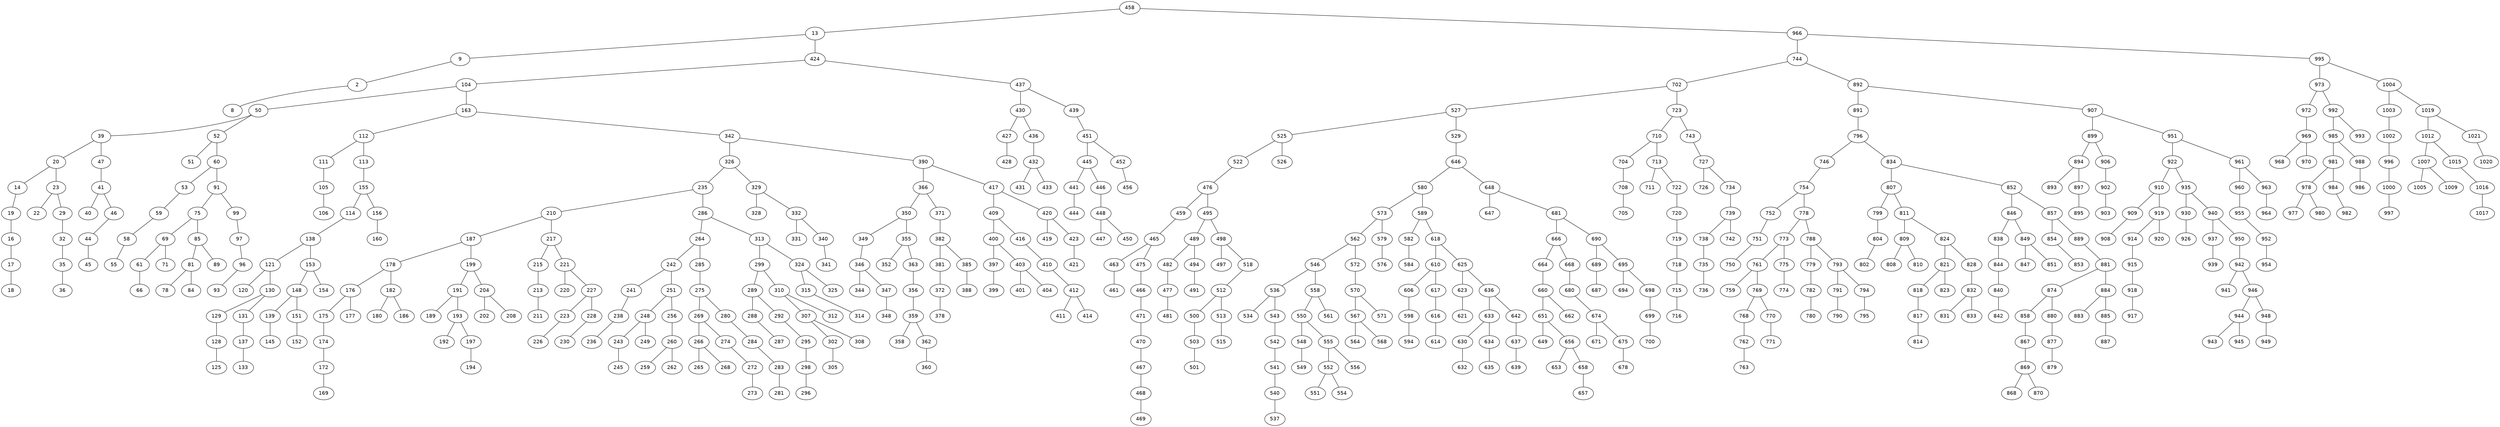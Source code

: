 graph BST {
    node [fontname="Helvetica"];
    458 [label="458"];
    458 -- 13;
    13 [label="13"];
    13 -- 9;
    9 [label="9"];
    9 -- 2;
    2 [label="2"];
    2 -- 8;
    8 [label="8"];
    13 -- 424;
    424 [label="424"];
    424 -- 104;
    104 [label="104"];
    104 -- 50;
    50 [label="50"];
    50 -- 39;
    39 [label="39"];
    39 -- 20;
    20 [label="20"];
    20 -- 14;
    14 [label="14"];
    14 -- 19;
    19 [label="19"];
    19 -- 16;
    16 [label="16"];
    16 -- 17;
    17 [label="17"];
    17 -- 18;
    18 [label="18"];
    20 -- 23;
    23 [label="23"];
    23 -- 22;
    22 [label="22"];
    23 -- 29;
    29 [label="29"];
    29 -- 32;
    32 [label="32"];
    32 -- 35;
    35 [label="35"];
    35 -- 36;
    36 [label="36"];
    39 -- 47;
    47 [label="47"];
    47 -- 41;
    41 [label="41"];
    41 -- 40;
    40 [label="40"];
    41 -- 46;
    46 [label="46"];
    46 -- 44;
    44 [label="44"];
    44 -- 45;
    45 [label="45"];
    50 -- 52;
    52 [label="52"];
    52 -- 51;
    51 [label="51"];
    52 -- 60;
    60 [label="60"];
    60 -- 53;
    53 [label="53"];
    53 -- 59;
    59 [label="59"];
    59 -- 58;
    58 [label="58"];
    58 -- 55;
    55 [label="55"];
    60 -- 91;
    91 [label="91"];
    91 -- 75;
    75 [label="75"];
    75 -- 69;
    69 [label="69"];
    69 -- 61;
    61 [label="61"];
    61 -- 66;
    66 [label="66"];
    69 -- 71;
    71 [label="71"];
    75 -- 85;
    85 [label="85"];
    85 -- 81;
    81 [label="81"];
    81 -- 78;
    78 [label="78"];
    81 -- 84;
    84 [label="84"];
    85 -- 89;
    89 [label="89"];
    91 -- 99;
    99 [label="99"];
    99 -- 97;
    97 [label="97"];
    97 -- 96;
    96 [label="96"];
    96 -- 93;
    93 [label="93"];
    104 -- 163;
    163 [label="163"];
    163 -- 112;
    112 [label="112"];
    112 -- 111;
    111 [label="111"];
    111 -- 105;
    105 [label="105"];
    105 -- 106;
    106 [label="106"];
    112 -- 113;
    113 [label="113"];
    113 -- 155;
    155 [label="155"];
    155 -- 114;
    114 [label="114"];
    114 -- 138;
    138 [label="138"];
    138 -- 121;
    121 [label="121"];
    121 -- 120;
    120 [label="120"];
    121 -- 130;
    130 [label="130"];
    130 -- 129;
    129 [label="129"];
    129 -- 128;
    128 [label="128"];
    128 -- 125;
    125 [label="125"];
    130 -- 131;
    131 [label="131"];
    131 -- 137;
    137 [label="137"];
    137 -- 133;
    133 [label="133"];
    138 -- 153;
    153 [label="153"];
    153 -- 148;
    148 [label="148"];
    148 -- 139;
    139 [label="139"];
    139 -- 145;
    145 [label="145"];
    148 -- 151;
    151 [label="151"];
    151 -- 152;
    152 [label="152"];
    153 -- 154;
    154 [label="154"];
    155 -- 156;
    156 [label="156"];
    156 -- 160;
    160 [label="160"];
    163 -- 342;
    342 [label="342"];
    342 -- 326;
    326 [label="326"];
    326 -- 235;
    235 [label="235"];
    235 -- 210;
    210 [label="210"];
    210 -- 187;
    187 [label="187"];
    187 -- 178;
    178 [label="178"];
    178 -- 176;
    176 [label="176"];
    176 -- 175;
    175 [label="175"];
    175 -- 174;
    174 [label="174"];
    174 -- 172;
    172 [label="172"];
    172 -- 169;
    169 [label="169"];
    176 -- 177;
    177 [label="177"];
    178 -- 182;
    182 [label="182"];
    182 -- 180;
    180 [label="180"];
    182 -- 186;
    186 [label="186"];
    187 -- 199;
    199 [label="199"];
    199 -- 191;
    191 [label="191"];
    191 -- 189;
    189 [label="189"];
    191 -- 193;
    193 [label="193"];
    193 -- 192;
    192 [label="192"];
    193 -- 197;
    197 [label="197"];
    197 -- 194;
    194 [label="194"];
    199 -- 204;
    204 [label="204"];
    204 -- 202;
    202 [label="202"];
    204 -- 208;
    208 [label="208"];
    210 -- 217;
    217 [label="217"];
    217 -- 215;
    215 [label="215"];
    215 -- 213;
    213 [label="213"];
    213 -- 211;
    211 [label="211"];
    217 -- 221;
    221 [label="221"];
    221 -- 220;
    220 [label="220"];
    221 -- 227;
    227 [label="227"];
    227 -- 223;
    223 [label="223"];
    223 -- 226;
    226 [label="226"];
    227 -- 228;
    228 [label="228"];
    228 -- 230;
    230 [label="230"];
    235 -- 286;
    286 [label="286"];
    286 -- 264;
    264 [label="264"];
    264 -- 242;
    242 [label="242"];
    242 -- 241;
    241 [label="241"];
    241 -- 238;
    238 [label="238"];
    238 -- 236;
    236 [label="236"];
    242 -- 251;
    251 [label="251"];
    251 -- 248;
    248 [label="248"];
    248 -- 243;
    243 [label="243"];
    243 -- 245;
    245 [label="245"];
    248 -- 249;
    249 [label="249"];
    251 -- 256;
    256 [label="256"];
    256 -- 260;
    260 [label="260"];
    260 -- 259;
    259 [label="259"];
    260 -- 262;
    262 [label="262"];
    264 -- 285;
    285 [label="285"];
    285 -- 275;
    275 [label="275"];
    275 -- 269;
    269 [label="269"];
    269 -- 266;
    266 [label="266"];
    266 -- 265;
    265 [label="265"];
    266 -- 268;
    268 [label="268"];
    269 -- 274;
    274 [label="274"];
    274 -- 272;
    272 [label="272"];
    272 -- 273;
    273 [label="273"];
    275 -- 280;
    280 [label="280"];
    280 -- 284;
    284 [label="284"];
    284 -- 283;
    283 [label="283"];
    283 -- 281;
    281 [label="281"];
    286 -- 313;
    313 [label="313"];
    313 -- 299;
    299 [label="299"];
    299 -- 289;
    289 [label="289"];
    289 -- 288;
    288 [label="288"];
    288 -- 287;
    287 [label="287"];
    289 -- 292;
    292 [label="292"];
    292 -- 295;
    295 [label="295"];
    295 -- 298;
    298 [label="298"];
    298 -- 296;
    296 [label="296"];
    299 -- 310;
    310 [label="310"];
    310 -- 307;
    307 [label="307"];
    307 -- 302;
    302 [label="302"];
    302 -- 305;
    305 [label="305"];
    307 -- 308;
    308 [label="308"];
    310 -- 312;
    312 [label="312"];
    313 -- 324;
    324 [label="324"];
    324 -- 315;
    315 [label="315"];
    315 -- 314;
    314 [label="314"];
    324 -- 325;
    325 [label="325"];
    326 -- 329;
    329 [label="329"];
    329 -- 328;
    328 [label="328"];
    329 -- 332;
    332 [label="332"];
    332 -- 331;
    331 [label="331"];
    332 -- 340;
    340 [label="340"];
    340 -- 341;
    341 [label="341"];
    342 -- 390;
    390 [label="390"];
    390 -- 366;
    366 [label="366"];
    366 -- 350;
    350 [label="350"];
    350 -- 349;
    349 [label="349"];
    349 -- 346;
    346 [label="346"];
    346 -- 344;
    344 [label="344"];
    346 -- 347;
    347 [label="347"];
    347 -- 348;
    348 [label="348"];
    350 -- 355;
    355 [label="355"];
    355 -- 352;
    352 [label="352"];
    355 -- 363;
    363 [label="363"];
    363 -- 356;
    356 [label="356"];
    356 -- 359;
    359 [label="359"];
    359 -- 358;
    358 [label="358"];
    359 -- 362;
    362 [label="362"];
    362 -- 360;
    360 [label="360"];
    366 -- 371;
    371 [label="371"];
    371 -- 382;
    382 [label="382"];
    382 -- 381;
    381 [label="381"];
    381 -- 372;
    372 [label="372"];
    372 -- 378;
    378 [label="378"];
    382 -- 385;
    385 [label="385"];
    385 -- 388;
    388 [label="388"];
    390 -- 417;
    417 [label="417"];
    417 -- 409;
    409 [label="409"];
    409 -- 400;
    400 [label="400"];
    400 -- 397;
    397 [label="397"];
    397 -- 399;
    399 [label="399"];
    400 -- 403;
    403 [label="403"];
    403 -- 401;
    401 [label="401"];
    403 -- 404;
    404 [label="404"];
    409 -- 416;
    416 [label="416"];
    416 -- 410;
    410 [label="410"];
    410 -- 412;
    412 [label="412"];
    412 -- 411;
    411 [label="411"];
    412 -- 414;
    414 [label="414"];
    417 -- 420;
    420 [label="420"];
    420 -- 419;
    419 [label="419"];
    420 -- 423;
    423 [label="423"];
    423 -- 421;
    421 [label="421"];
    424 -- 437;
    437 [label="437"];
    437 -- 430;
    430 [label="430"];
    430 -- 427;
    427 [label="427"];
    427 -- 428;
    428 [label="428"];
    430 -- 436;
    436 [label="436"];
    436 -- 432;
    432 [label="432"];
    432 -- 431;
    431 [label="431"];
    432 -- 433;
    433 [label="433"];
    437 -- 439;
    439 [label="439"];
    439 -- 451;
    451 [label="451"];
    451 -- 445;
    445 [label="445"];
    445 -- 441;
    441 [label="441"];
    441 -- 444;
    444 [label="444"];
    445 -- 446;
    446 [label="446"];
    446 -- 448;
    448 [label="448"];
    448 -- 447;
    447 [label="447"];
    448 -- 450;
    450 [label="450"];
    451 -- 452;
    452 [label="452"];
    452 -- 456;
    456 [label="456"];
    458 -- 966;
    966 [label="966"];
    966 -- 744;
    744 [label="744"];
    744 -- 702;
    702 [label="702"];
    702 -- 527;
    527 [label="527"];
    527 -- 525;
    525 [label="525"];
    525 -- 522;
    522 [label="522"];
    522 -- 476;
    476 [label="476"];
    476 -- 459;
    459 [label="459"];
    459 -- 465;
    465 [label="465"];
    465 -- 463;
    463 [label="463"];
    463 -- 461;
    461 [label="461"];
    465 -- 475;
    475 [label="475"];
    475 -- 466;
    466 [label="466"];
    466 -- 471;
    471 [label="471"];
    471 -- 470;
    470 [label="470"];
    470 -- 467;
    467 [label="467"];
    467 -- 468;
    468 [label="468"];
    468 -- 469;
    469 [label="469"];
    476 -- 495;
    495 [label="495"];
    495 -- 489;
    489 [label="489"];
    489 -- 482;
    482 [label="482"];
    482 -- 477;
    477 [label="477"];
    477 -- 481;
    481 [label="481"];
    489 -- 494;
    494 [label="494"];
    494 -- 491;
    491 [label="491"];
    495 -- 498;
    498 [label="498"];
    498 -- 497;
    497 [label="497"];
    498 -- 518;
    518 [label="518"];
    518 -- 512;
    512 [label="512"];
    512 -- 500;
    500 [label="500"];
    500 -- 503;
    503 [label="503"];
    503 -- 501;
    501 [label="501"];
    512 -- 513;
    513 [label="513"];
    513 -- 515;
    515 [label="515"];
    525 -- 526;
    526 [label="526"];
    527 -- 529;
    529 [label="529"];
    529 -- 646;
    646 [label="646"];
    646 -- 580;
    580 [label="580"];
    580 -- 573;
    573 [label="573"];
    573 -- 562;
    562 [label="562"];
    562 -- 546;
    546 [label="546"];
    546 -- 536;
    536 [label="536"];
    536 -- 534;
    534 [label="534"];
    536 -- 543;
    543 [label="543"];
    543 -- 542;
    542 [label="542"];
    542 -- 541;
    541 [label="541"];
    541 -- 540;
    540 [label="540"];
    540 -- 537;
    537 [label="537"];
    546 -- 558;
    558 [label="558"];
    558 -- 550;
    550 [label="550"];
    550 -- 548;
    548 [label="548"];
    548 -- 549;
    549 [label="549"];
    550 -- 555;
    555 [label="555"];
    555 -- 552;
    552 [label="552"];
    552 -- 551;
    551 [label="551"];
    552 -- 554;
    554 [label="554"];
    555 -- 556;
    556 [label="556"];
    558 -- 561;
    561 [label="561"];
    562 -- 572;
    572 [label="572"];
    572 -- 570;
    570 [label="570"];
    570 -- 567;
    567 [label="567"];
    567 -- 564;
    564 [label="564"];
    567 -- 568;
    568 [label="568"];
    570 -- 571;
    571 [label="571"];
    573 -- 579;
    579 [label="579"];
    579 -- 576;
    576 [label="576"];
    580 -- 589;
    589 [label="589"];
    589 -- 582;
    582 [label="582"];
    582 -- 584;
    584 [label="584"];
    589 -- 618;
    618 [label="618"];
    618 -- 610;
    610 [label="610"];
    610 -- 606;
    606 [label="606"];
    606 -- 598;
    598 [label="598"];
    598 -- 594;
    594 [label="594"];
    610 -- 617;
    617 [label="617"];
    617 -- 616;
    616 [label="616"];
    616 -- 614;
    614 [label="614"];
    618 -- 625;
    625 [label="625"];
    625 -- 623;
    623 [label="623"];
    623 -- 621;
    621 [label="621"];
    625 -- 636;
    636 [label="636"];
    636 -- 633;
    633 [label="633"];
    633 -- 630;
    630 [label="630"];
    630 -- 632;
    632 [label="632"];
    633 -- 634;
    634 [label="634"];
    634 -- 635;
    635 [label="635"];
    636 -- 642;
    642 [label="642"];
    642 -- 637;
    637 [label="637"];
    637 -- 639;
    639 [label="639"];
    646 -- 648;
    648 [label="648"];
    648 -- 647;
    647 [label="647"];
    648 -- 681;
    681 [label="681"];
    681 -- 666;
    666 [label="666"];
    666 -- 664;
    664 [label="664"];
    664 -- 660;
    660 [label="660"];
    660 -- 651;
    651 [label="651"];
    651 -- 649;
    649 [label="649"];
    651 -- 656;
    656 [label="656"];
    656 -- 653;
    653 [label="653"];
    656 -- 658;
    658 [label="658"];
    658 -- 657;
    657 [label="657"];
    660 -- 662;
    662 [label="662"];
    666 -- 668;
    668 [label="668"];
    668 -- 680;
    680 [label="680"];
    680 -- 674;
    674 [label="674"];
    674 -- 671;
    671 [label="671"];
    674 -- 675;
    675 [label="675"];
    675 -- 678;
    678 [label="678"];
    681 -- 690;
    690 [label="690"];
    690 -- 689;
    689 [label="689"];
    689 -- 687;
    687 [label="687"];
    690 -- 695;
    695 [label="695"];
    695 -- 694;
    694 [label="694"];
    695 -- 698;
    698 [label="698"];
    698 -- 699;
    699 [label="699"];
    699 -- 700;
    700 [label="700"];
    702 -- 723;
    723 [label="723"];
    723 -- 710;
    710 [label="710"];
    710 -- 704;
    704 [label="704"];
    704 -- 708;
    708 [label="708"];
    708 -- 705;
    705 [label="705"];
    710 -- 713;
    713 [label="713"];
    713 -- 711;
    711 [label="711"];
    713 -- 722;
    722 [label="722"];
    722 -- 720;
    720 [label="720"];
    720 -- 719;
    719 [label="719"];
    719 -- 718;
    718 [label="718"];
    718 -- 715;
    715 [label="715"];
    715 -- 716;
    716 [label="716"];
    723 -- 743;
    743 [label="743"];
    743 -- 727;
    727 [label="727"];
    727 -- 726;
    726 [label="726"];
    727 -- 734;
    734 [label="734"];
    734 -- 739;
    739 [label="739"];
    739 -- 738;
    738 [label="738"];
    738 -- 735;
    735 [label="735"];
    735 -- 736;
    736 [label="736"];
    739 -- 742;
    742 [label="742"];
    744 -- 892;
    892 [label="892"];
    892 -- 891;
    891 [label="891"];
    891 -- 796;
    796 [label="796"];
    796 -- 746;
    746 [label="746"];
    746 -- 754;
    754 [label="754"];
    754 -- 752;
    752 [label="752"];
    752 -- 751;
    751 [label="751"];
    751 -- 750;
    750 [label="750"];
    754 -- 778;
    778 [label="778"];
    778 -- 773;
    773 [label="773"];
    773 -- 761;
    761 [label="761"];
    761 -- 759;
    759 [label="759"];
    761 -- 769;
    769 [label="769"];
    769 -- 768;
    768 [label="768"];
    768 -- 762;
    762 [label="762"];
    762 -- 763;
    763 [label="763"];
    769 -- 770;
    770 [label="770"];
    770 -- 771;
    771 [label="771"];
    773 -- 775;
    775 [label="775"];
    775 -- 774;
    774 [label="774"];
    778 -- 788;
    788 [label="788"];
    788 -- 779;
    779 [label="779"];
    779 -- 782;
    782 [label="782"];
    782 -- 780;
    780 [label="780"];
    788 -- 793;
    793 [label="793"];
    793 -- 791;
    791 [label="791"];
    791 -- 790;
    790 [label="790"];
    793 -- 794;
    794 [label="794"];
    794 -- 795;
    795 [label="795"];
    796 -- 834;
    834 [label="834"];
    834 -- 807;
    807 [label="807"];
    807 -- 799;
    799 [label="799"];
    799 -- 804;
    804 [label="804"];
    804 -- 802;
    802 [label="802"];
    807 -- 811;
    811 [label="811"];
    811 -- 809;
    809 [label="809"];
    809 -- 808;
    808 [label="808"];
    809 -- 810;
    810 [label="810"];
    811 -- 824;
    824 [label="824"];
    824 -- 821;
    821 [label="821"];
    821 -- 818;
    818 [label="818"];
    818 -- 817;
    817 [label="817"];
    817 -- 814;
    814 [label="814"];
    821 -- 823;
    823 [label="823"];
    824 -- 828;
    828 [label="828"];
    828 -- 832;
    832 [label="832"];
    832 -- 831;
    831 [label="831"];
    832 -- 833;
    833 [label="833"];
    834 -- 852;
    852 [label="852"];
    852 -- 846;
    846 [label="846"];
    846 -- 838;
    838 [label="838"];
    838 -- 844;
    844 [label="844"];
    844 -- 840;
    840 [label="840"];
    840 -- 842;
    842 [label="842"];
    846 -- 849;
    849 [label="849"];
    849 -- 847;
    847 [label="847"];
    849 -- 851;
    851 [label="851"];
    852 -- 857;
    857 [label="857"];
    857 -- 854;
    854 [label="854"];
    854 -- 853;
    853 [label="853"];
    857 -- 889;
    889 [label="889"];
    889 -- 881;
    881 [label="881"];
    881 -- 874;
    874 [label="874"];
    874 -- 858;
    858 [label="858"];
    858 -- 867;
    867 [label="867"];
    867 -- 869;
    869 [label="869"];
    869 -- 868;
    868 [label="868"];
    869 -- 870;
    870 [label="870"];
    874 -- 880;
    880 [label="880"];
    880 -- 877;
    877 [label="877"];
    877 -- 879;
    879 [label="879"];
    881 -- 884;
    884 [label="884"];
    884 -- 883;
    883 [label="883"];
    884 -- 885;
    885 [label="885"];
    885 -- 887;
    887 [label="887"];
    892 -- 907;
    907 [label="907"];
    907 -- 899;
    899 [label="899"];
    899 -- 894;
    894 [label="894"];
    894 -- 893;
    893 [label="893"];
    894 -- 897;
    897 [label="897"];
    897 -- 895;
    895 [label="895"];
    899 -- 906;
    906 [label="906"];
    906 -- 902;
    902 [label="902"];
    902 -- 903;
    903 [label="903"];
    907 -- 951;
    951 [label="951"];
    951 -- 922;
    922 [label="922"];
    922 -- 910;
    910 [label="910"];
    910 -- 909;
    909 [label="909"];
    909 -- 908;
    908 [label="908"];
    910 -- 919;
    919 [label="919"];
    919 -- 914;
    914 [label="914"];
    914 -- 915;
    915 [label="915"];
    915 -- 918;
    918 [label="918"];
    918 -- 917;
    917 [label="917"];
    919 -- 920;
    920 [label="920"];
    922 -- 935;
    935 [label="935"];
    935 -- 930;
    930 [label="930"];
    930 -- 926;
    926 [label="926"];
    935 -- 940;
    940 [label="940"];
    940 -- 937;
    937 [label="937"];
    937 -- 939;
    939 [label="939"];
    940 -- 950;
    950 [label="950"];
    950 -- 942;
    942 [label="942"];
    942 -- 941;
    941 [label="941"];
    942 -- 946;
    946 [label="946"];
    946 -- 944;
    944 [label="944"];
    944 -- 943;
    943 [label="943"];
    944 -- 945;
    945 [label="945"];
    946 -- 948;
    948 [label="948"];
    948 -- 949;
    949 [label="949"];
    951 -- 961;
    961 [label="961"];
    961 -- 960;
    960 [label="960"];
    960 -- 955;
    955 [label="955"];
    955 -- 952;
    952 [label="952"];
    952 -- 954;
    954 [label="954"];
    961 -- 963;
    963 [label="963"];
    963 -- 964;
    964 [label="964"];
    966 -- 995;
    995 [label="995"];
    995 -- 973;
    973 [label="973"];
    973 -- 972;
    972 [label="972"];
    972 -- 969;
    969 [label="969"];
    969 -- 968;
    968 [label="968"];
    969 -- 970;
    970 [label="970"];
    973 -- 992;
    992 [label="992"];
    992 -- 985;
    985 [label="985"];
    985 -- 981;
    981 [label="981"];
    981 -- 978;
    978 [label="978"];
    978 -- 977;
    977 [label="977"];
    978 -- 980;
    980 [label="980"];
    981 -- 984;
    984 [label="984"];
    984 -- 982;
    982 [label="982"];
    985 -- 988;
    988 [label="988"];
    988 -- 986;
    986 [label="986"];
    992 -- 993;
    993 [label="993"];
    995 -- 1004;
    1004 [label="1004"];
    1004 -- 1003;
    1003 [label="1003"];
    1003 -- 1002;
    1002 [label="1002"];
    1002 -- 996;
    996 [label="996"];
    996 -- 1000;
    1000 [label="1000"];
    1000 -- 997;
    997 [label="997"];
    1004 -- 1019;
    1019 [label="1019"];
    1019 -- 1012;
    1012 [label="1012"];
    1012 -- 1007;
    1007 [label="1007"];
    1007 -- 1005;
    1005 [label="1005"];
    1007 -- 1009;
    1009 [label="1009"];
    1012 -- 1015;
    1015 [label="1015"];
    1015 -- 1016;
    1016 [label="1016"];
    1016 -- 1017;
    1017 [label="1017"];
    1019 -- 1021;
    1021 [label="1021"];
    1021 -- 1020;
    1020 [label="1020"];
}
